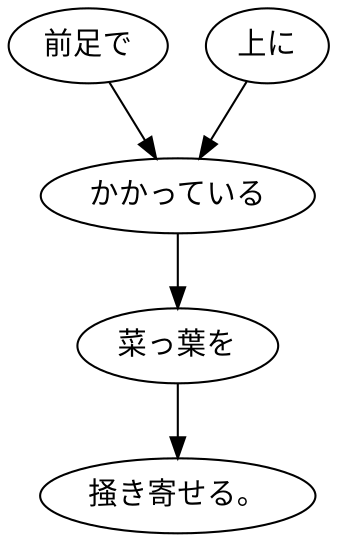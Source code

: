 digraph graph573 {
	node0 [label="前足で"];
	node1 [label="上に"];
	node2 [label="かかっている"];
	node3 [label="菜っ葉を"];
	node4 [label="掻き寄せる。"];
	node0 -> node2;
	node1 -> node2;
	node2 -> node3;
	node3 -> node4;
}
